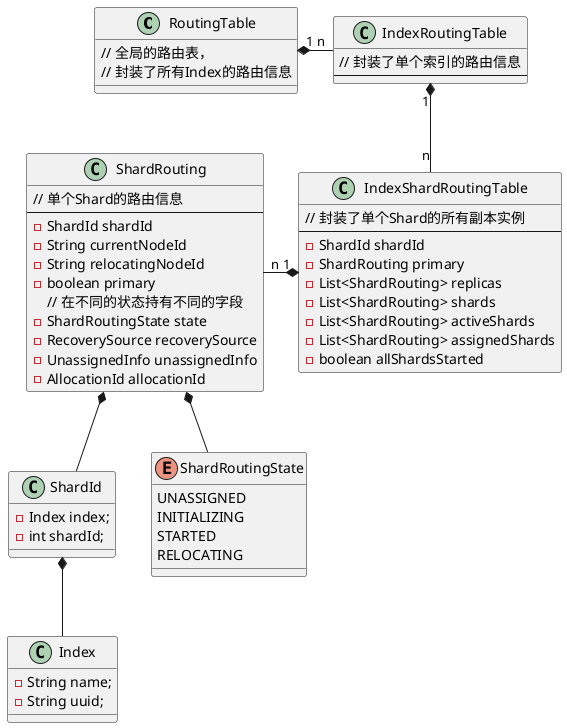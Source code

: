 @startuml
class RoutingTable{
    // 全局的路由表，
    // 封装了所有Index的路由信息
}
class IndexRoutingTable{
    // 封装了单个索引的路由信息
    ---
}
class IndexShardRoutingTable{
    // 封装了单个Shard的所有副本实例
    ---
    -ShardId shardId
    -ShardRouting primary
    -List<ShardRouting> replicas
    -List<ShardRouting> shards
    -List<ShardRouting> activeShards
    -List<ShardRouting> assignedShards
    -boolean allShardsStarted
}
class ShardRouting{
    // 单个Shard的路由信息
    ---
    -ShardId shardId
    -String currentNodeId
    -String relocatingNodeId
    -boolean primary
    // 在不同的状态持有不同的字段
    -ShardRoutingState state
    -RecoverySource recoverySource
    -UnassignedInfo unassignedInfo
    -AllocationId allocationId
}
class ShardId{
    -Index index;
    -int shardId;
}
class Index{
    -String name;
    -String uuid;
}

enum ShardRoutingState{
    UNASSIGNED
    INITIALIZING
    STARTED
    RELOCATING
}

RoutingTable "1" *--right-- "n" IndexRoutingTable
IndexRoutingTable "1" *-- "n" IndexShardRoutingTable
IndexShardRoutingTable "1" *--left-- "n" ShardRouting
ShardRouting *-- ShardId
ShardId *-- Index
ShardRouting *-- ShardRoutingState

@enduml